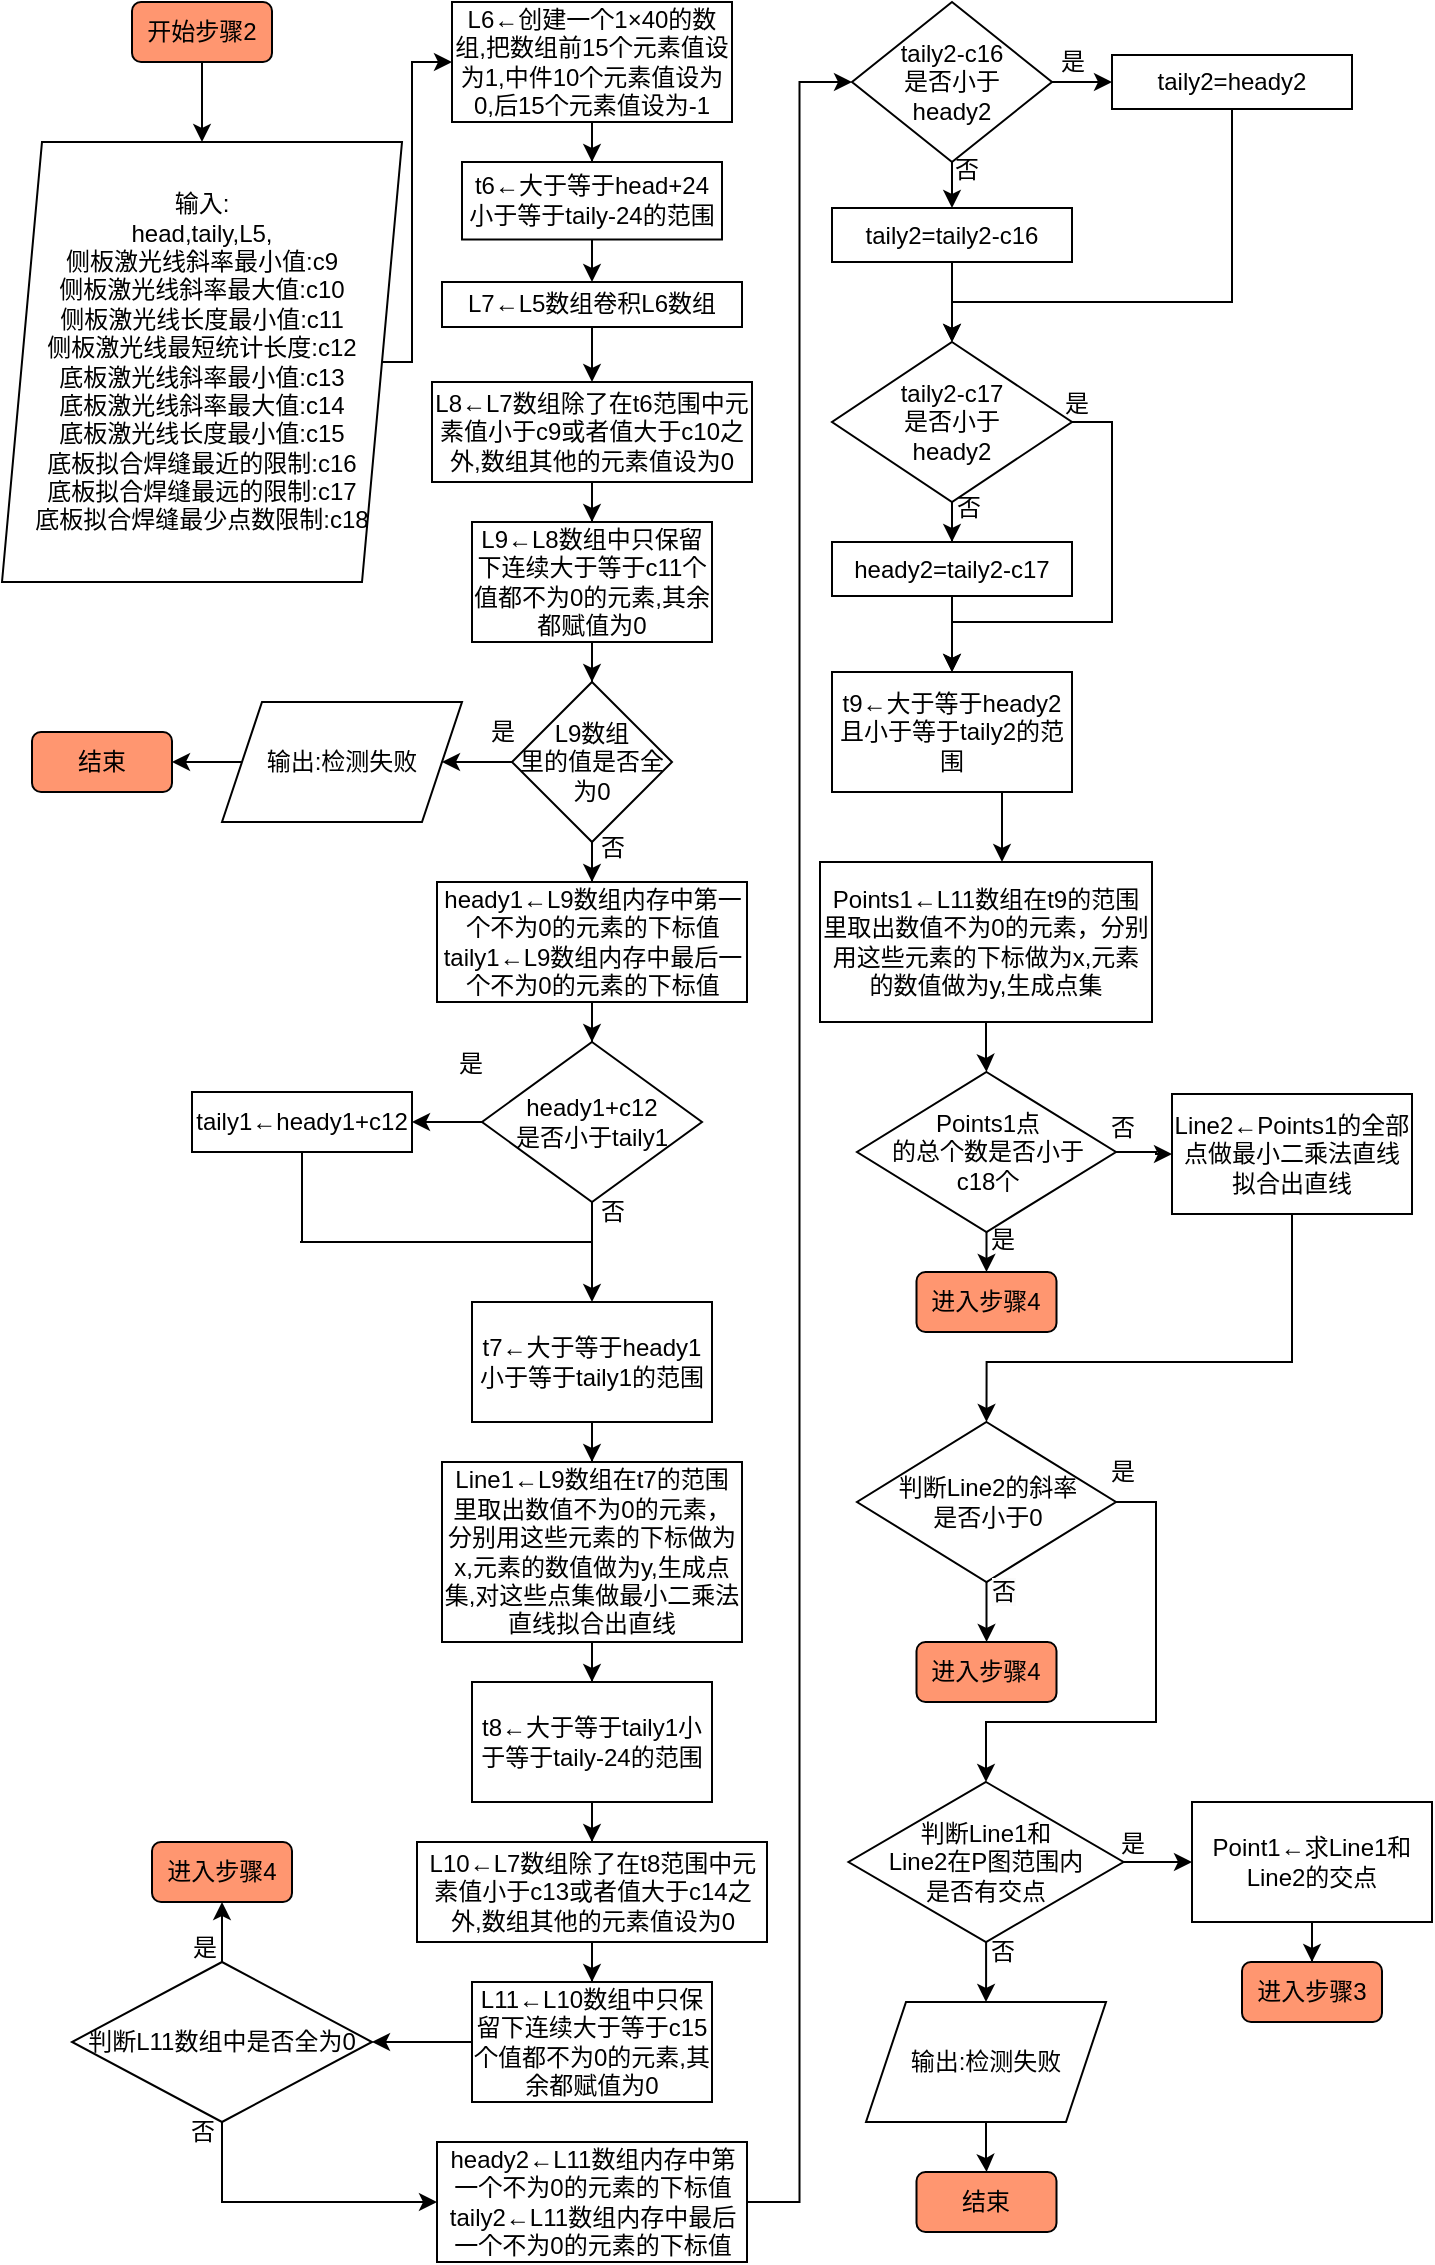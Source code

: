 <mxfile version="20.8.13" type="github">
  <diagram name="第 1 页" id="U26otjXuvCuf7kNrA2Rx">
    <mxGraphModel dx="1750" dy="968" grid="1" gridSize="10" guides="1" tooltips="1" connect="1" arrows="1" fold="1" page="1" pageScale="1" pageWidth="827" pageHeight="1169" math="0" shadow="0">
      <root>
        <mxCell id="0" />
        <mxCell id="1" parent="0" />
        <mxCell id="wsKRZQxbZAGPCEgEDLbG-12" value="" style="edgeStyle=orthogonalEdgeStyle;rounded=0;orthogonalLoop=1;jettySize=auto;html=1;" edge="1" parent="1" source="wsKRZQxbZAGPCEgEDLbG-1" target="wsKRZQxbZAGPCEgEDLbG-3">
          <mxGeometry relative="1" as="geometry" />
        </mxCell>
        <mxCell id="wsKRZQxbZAGPCEgEDLbG-1" value="L6←创建一个1×40的数组,把数组前15个元素值设为1,中件10个元素值设为0,后15个元素值设为-1" style="rounded=0;whiteSpace=wrap;html=1;" vertex="1" parent="1">
          <mxGeometry x="230" y="10" width="140" height="60" as="geometry" />
        </mxCell>
        <mxCell id="wsKRZQxbZAGPCEgEDLbG-50" value="" style="edgeStyle=orthogonalEdgeStyle;rounded=0;orthogonalLoop=1;jettySize=auto;html=1;endArrow=classic;endFill=1;" edge="1" parent="1" source="wsKRZQxbZAGPCEgEDLbG-3" target="wsKRZQxbZAGPCEgEDLbG-42">
          <mxGeometry relative="1" as="geometry" />
        </mxCell>
        <mxCell id="wsKRZQxbZAGPCEgEDLbG-3" value="t6←大于等于head+24小于等于taily-24的范围" style="rounded=0;whiteSpace=wrap;html=1;" vertex="1" parent="1">
          <mxGeometry x="235" y="90" width="130" height="38.75" as="geometry" />
        </mxCell>
        <mxCell id="wsKRZQxbZAGPCEgEDLbG-15" value="" style="edgeStyle=orthogonalEdgeStyle;rounded=0;orthogonalLoop=1;jettySize=auto;html=1;" edge="1" parent="1" source="wsKRZQxbZAGPCEgEDLbG-4" target="wsKRZQxbZAGPCEgEDLbG-14">
          <mxGeometry relative="1" as="geometry" />
        </mxCell>
        <mxCell id="wsKRZQxbZAGPCEgEDLbG-4" value="L8←L7数组除了在t6范围中元素值小于c9或者值大于c10之外,数组其他的元素值设为0" style="rounded=0;whiteSpace=wrap;html=1;" vertex="1" parent="1">
          <mxGeometry x="220" y="200" width="160" height="50" as="geometry" />
        </mxCell>
        <mxCell id="wsKRZQxbZAGPCEgEDLbG-8" value="" style="edgeStyle=orthogonalEdgeStyle;rounded=0;orthogonalLoop=1;jettySize=auto;html=1;" edge="1" parent="1" source="wsKRZQxbZAGPCEgEDLbG-5" target="wsKRZQxbZAGPCEgEDLbG-7">
          <mxGeometry relative="1" as="geometry" />
        </mxCell>
        <mxCell id="wsKRZQxbZAGPCEgEDLbG-5" value="开始步骤2" style="rounded=1;whiteSpace=wrap;html=1;fillColor=#FF9670;" vertex="1" parent="1">
          <mxGeometry x="70" y="10" width="70" height="30" as="geometry" />
        </mxCell>
        <mxCell id="wsKRZQxbZAGPCEgEDLbG-66" style="edgeStyle=orthogonalEdgeStyle;rounded=0;orthogonalLoop=1;jettySize=auto;html=1;entryX=0;entryY=0.5;entryDx=0;entryDy=0;endArrow=classic;endFill=1;" edge="1" parent="1" source="wsKRZQxbZAGPCEgEDLbG-7" target="wsKRZQxbZAGPCEgEDLbG-1">
          <mxGeometry relative="1" as="geometry">
            <Array as="points">
              <mxPoint x="210" y="190" />
              <mxPoint x="210" y="40" />
            </Array>
          </mxGeometry>
        </mxCell>
        <mxCell id="wsKRZQxbZAGPCEgEDLbG-7" value="输入:&lt;br&gt;head,taily,L5,&lt;br&gt;侧板激光线斜率最小值:c9&lt;br style=&quot;border-color: var(--border-color);&quot;&gt;侧板激光线斜率最大值:c10&lt;br&gt;侧板激光线长度最小值:c11&lt;br&gt;侧板激光线最短统计长度:c12&lt;br&gt;底板激光线斜率最小值:c13&lt;br&gt;底板激光线斜率最大值:c14&lt;br&gt;底板激光线长度最小值:c15&lt;br&gt;底板拟合焊缝最近的限制:c16&lt;br&gt;底板拟合焊缝最远的限制:c17&lt;br&gt;底板拟合焊缝最少点数限制:c18" style="shape=parallelogram;perimeter=parallelogramPerimeter;whiteSpace=wrap;html=1;fixedSize=1;" vertex="1" parent="1">
          <mxGeometry x="5" y="80" width="200" height="220" as="geometry" />
        </mxCell>
        <mxCell id="wsKRZQxbZAGPCEgEDLbG-17" value="" style="edgeStyle=orthogonalEdgeStyle;rounded=0;orthogonalLoop=1;jettySize=auto;html=1;" edge="1" parent="1" source="wsKRZQxbZAGPCEgEDLbG-14" target="wsKRZQxbZAGPCEgEDLbG-16">
          <mxGeometry relative="1" as="geometry" />
        </mxCell>
        <mxCell id="wsKRZQxbZAGPCEgEDLbG-14" value="L9←L8数组中只保留下连续大于等于c11个值都不为0的元素,其余都赋值为0" style="rounded=0;whiteSpace=wrap;html=1;" vertex="1" parent="1">
          <mxGeometry x="240" y="270" width="120" height="60" as="geometry" />
        </mxCell>
        <mxCell id="wsKRZQxbZAGPCEgEDLbG-19" value="" style="edgeStyle=orthogonalEdgeStyle;rounded=0;orthogonalLoop=1;jettySize=auto;html=1;" edge="1" parent="1" source="wsKRZQxbZAGPCEgEDLbG-16" target="wsKRZQxbZAGPCEgEDLbG-18">
          <mxGeometry relative="1" as="geometry" />
        </mxCell>
        <mxCell id="wsKRZQxbZAGPCEgEDLbG-27" value="" style="edgeStyle=orthogonalEdgeStyle;rounded=0;orthogonalLoop=1;jettySize=auto;html=1;" edge="1" parent="1" source="wsKRZQxbZAGPCEgEDLbG-16" target="wsKRZQxbZAGPCEgEDLbG-26">
          <mxGeometry relative="1" as="geometry" />
        </mxCell>
        <mxCell id="wsKRZQxbZAGPCEgEDLbG-16" value="L9数组&lt;br&gt;里的值是否全为0" style="rhombus;whiteSpace=wrap;html=1;" vertex="1" parent="1">
          <mxGeometry x="260" y="350" width="80" height="80" as="geometry" />
        </mxCell>
        <mxCell id="wsKRZQxbZAGPCEgEDLbG-22" value="" style="edgeStyle=orthogonalEdgeStyle;rounded=0;orthogonalLoop=1;jettySize=auto;html=1;" edge="1" parent="1" source="wsKRZQxbZAGPCEgEDLbG-18" target="wsKRZQxbZAGPCEgEDLbG-21">
          <mxGeometry relative="1" as="geometry" />
        </mxCell>
        <mxCell id="wsKRZQxbZAGPCEgEDLbG-18" value="输出:检测失败" style="shape=parallelogram;perimeter=parallelogramPerimeter;whiteSpace=wrap;html=1;fixedSize=1;" vertex="1" parent="1">
          <mxGeometry x="115" y="360" width="120" height="60" as="geometry" />
        </mxCell>
        <mxCell id="wsKRZQxbZAGPCEgEDLbG-20" value="是" style="text;html=1;align=center;verticalAlign=middle;resizable=0;points=[];autosize=1;strokeColor=none;fillColor=none;" vertex="1" parent="1">
          <mxGeometry x="235" y="360" width="40" height="30" as="geometry" />
        </mxCell>
        <mxCell id="wsKRZQxbZAGPCEgEDLbG-21" value="结束" style="rounded=1;whiteSpace=wrap;html=1;fillColor=#FF9670;" vertex="1" parent="1">
          <mxGeometry x="20" y="375" width="70" height="30" as="geometry" />
        </mxCell>
        <mxCell id="wsKRZQxbZAGPCEgEDLbG-25" value="否" style="text;html=1;align=center;verticalAlign=middle;resizable=0;points=[];autosize=1;strokeColor=none;fillColor=none;" vertex="1" parent="1">
          <mxGeometry x="290" y="418" width="40" height="30" as="geometry" />
        </mxCell>
        <mxCell id="wsKRZQxbZAGPCEgEDLbG-29" value="" style="edgeStyle=orthogonalEdgeStyle;rounded=0;orthogonalLoop=1;jettySize=auto;html=1;" edge="1" parent="1" source="wsKRZQxbZAGPCEgEDLbG-26" target="wsKRZQxbZAGPCEgEDLbG-28">
          <mxGeometry relative="1" as="geometry" />
        </mxCell>
        <mxCell id="wsKRZQxbZAGPCEgEDLbG-26" value="heady1←L9数组内存中第一个不为0的元素的下标值&lt;br&gt;taily1←L9数组内存中最后一个不为0的元素的下标值" style="rounded=0;whiteSpace=wrap;html=1;" vertex="1" parent="1">
          <mxGeometry x="222.5" y="450" width="155" height="60" as="geometry" />
        </mxCell>
        <mxCell id="wsKRZQxbZAGPCEgEDLbG-31" value="" style="edgeStyle=orthogonalEdgeStyle;rounded=0;orthogonalLoop=1;jettySize=auto;html=1;" edge="1" parent="1" source="wsKRZQxbZAGPCEgEDLbG-28" target="wsKRZQxbZAGPCEgEDLbG-30">
          <mxGeometry relative="1" as="geometry" />
        </mxCell>
        <mxCell id="wsKRZQxbZAGPCEgEDLbG-47" value="" style="edgeStyle=orthogonalEdgeStyle;rounded=0;orthogonalLoop=1;jettySize=auto;html=1;endArrow=classic;endFill=1;" edge="1" parent="1" source="wsKRZQxbZAGPCEgEDLbG-28" target="wsKRZQxbZAGPCEgEDLbG-33">
          <mxGeometry relative="1" as="geometry" />
        </mxCell>
        <mxCell id="wsKRZQxbZAGPCEgEDLbG-28" value="heady1+c12&lt;br&gt;是否小于taily1" style="rhombus;whiteSpace=wrap;html=1;" vertex="1" parent="1">
          <mxGeometry x="245" y="530" width="110" height="80" as="geometry" />
        </mxCell>
        <mxCell id="wsKRZQxbZAGPCEgEDLbG-37" style="edgeStyle=orthogonalEdgeStyle;rounded=0;orthogonalLoop=1;jettySize=auto;html=1;exitX=0.5;exitY=1;exitDx=0;exitDy=0;endArrow=none;endFill=0;startArrow=none;" edge="1" parent="1" source="wsKRZQxbZAGPCEgEDLbG-30">
          <mxGeometry relative="1" as="geometry">
            <mxPoint x="154" y="575" as="sourcePoint" />
            <mxPoint x="300" y="630" as="targetPoint" />
            <Array as="points">
              <mxPoint x="154" y="630" />
              <mxPoint x="300" y="630" />
            </Array>
          </mxGeometry>
        </mxCell>
        <mxCell id="wsKRZQxbZAGPCEgEDLbG-32" value="是" style="text;html=1;align=center;verticalAlign=middle;resizable=0;points=[];autosize=1;strokeColor=none;fillColor=none;" vertex="1" parent="1">
          <mxGeometry x="219" y="526" width="40" height="30" as="geometry" />
        </mxCell>
        <mxCell id="wsKRZQxbZAGPCEgEDLbG-39" value="" style="edgeStyle=orthogonalEdgeStyle;rounded=0;orthogonalLoop=1;jettySize=auto;html=1;endArrow=classic;endFill=1;" edge="1" parent="1" source="wsKRZQxbZAGPCEgEDLbG-33" target="wsKRZQxbZAGPCEgEDLbG-38">
          <mxGeometry relative="1" as="geometry" />
        </mxCell>
        <mxCell id="wsKRZQxbZAGPCEgEDLbG-33" value="t7←大于等于heady1小于等于taily1的范围" style="rounded=0;whiteSpace=wrap;html=1;" vertex="1" parent="1">
          <mxGeometry x="240" y="660" width="120" height="60" as="geometry" />
        </mxCell>
        <mxCell id="wsKRZQxbZAGPCEgEDLbG-36" value="否" style="text;html=1;align=center;verticalAlign=middle;resizable=0;points=[];autosize=1;strokeColor=none;fillColor=none;" vertex="1" parent="1">
          <mxGeometry x="290" y="600" width="40" height="30" as="geometry" />
        </mxCell>
        <mxCell id="wsKRZQxbZAGPCEgEDLbG-61" value="" style="edgeStyle=orthogonalEdgeStyle;rounded=0;orthogonalLoop=1;jettySize=auto;html=1;endArrow=classic;endFill=1;" edge="1" parent="1" source="wsKRZQxbZAGPCEgEDLbG-38" target="wsKRZQxbZAGPCEgEDLbG-41">
          <mxGeometry relative="1" as="geometry" />
        </mxCell>
        <mxCell id="wsKRZQxbZAGPCEgEDLbG-38" value="Line1←L9数组在t7的范围里取出数值不为0的元素，分别用这些元素的下标做为x,元素的数值做为y,生成点集,对这些点集做最小二乘法直线拟合出直线" style="rounded=0;whiteSpace=wrap;html=1;" vertex="1" parent="1">
          <mxGeometry x="225" y="740" width="150" height="90" as="geometry" />
        </mxCell>
        <mxCell id="wsKRZQxbZAGPCEgEDLbG-65" value="" style="edgeStyle=orthogonalEdgeStyle;rounded=0;orthogonalLoop=1;jettySize=auto;html=1;endArrow=classic;endFill=1;" edge="1" parent="1" source="wsKRZQxbZAGPCEgEDLbG-41" target="wsKRZQxbZAGPCEgEDLbG-64">
          <mxGeometry relative="1" as="geometry" />
        </mxCell>
        <mxCell id="wsKRZQxbZAGPCEgEDLbG-41" value="t8←大于等于taily1小于等于taily-24的范围" style="rounded=0;whiteSpace=wrap;html=1;" vertex="1" parent="1">
          <mxGeometry x="240" y="850" width="120" height="60" as="geometry" />
        </mxCell>
        <mxCell id="wsKRZQxbZAGPCEgEDLbG-59" value="" style="edgeStyle=orthogonalEdgeStyle;rounded=0;orthogonalLoop=1;jettySize=auto;html=1;endArrow=classic;endFill=1;" edge="1" parent="1" source="wsKRZQxbZAGPCEgEDLbG-42" target="wsKRZQxbZAGPCEgEDLbG-4">
          <mxGeometry relative="1" as="geometry" />
        </mxCell>
        <mxCell id="wsKRZQxbZAGPCEgEDLbG-42" value="L7←L5数组卷积L6数组" style="rounded=0;whiteSpace=wrap;html=1;" vertex="1" parent="1">
          <mxGeometry x="225" y="150" width="150" height="22.5" as="geometry" />
        </mxCell>
        <mxCell id="wsKRZQxbZAGPCEgEDLbG-48" value="" style="edgeStyle=orthogonalEdgeStyle;rounded=0;orthogonalLoop=1;jettySize=auto;html=1;exitX=0.5;exitY=1;exitDx=0;exitDy=0;endArrow=none;endFill=0;" edge="1" parent="1" target="wsKRZQxbZAGPCEgEDLbG-30">
          <mxGeometry relative="1" as="geometry">
            <mxPoint x="154" y="575" as="sourcePoint" />
            <mxPoint x="300" y="630" as="targetPoint" />
            <Array as="points" />
          </mxGeometry>
        </mxCell>
        <mxCell id="wsKRZQxbZAGPCEgEDLbG-30" value="taily1←heady1+c12" style="rounded=0;whiteSpace=wrap;html=1;" vertex="1" parent="1">
          <mxGeometry x="100" y="555" width="110" height="30" as="geometry" />
        </mxCell>
        <mxCell id="wsKRZQxbZAGPCEgEDLbG-68" value="" style="edgeStyle=orthogonalEdgeStyle;rounded=0;orthogonalLoop=1;jettySize=auto;html=1;endArrow=classic;endFill=1;" edge="1" parent="1" source="wsKRZQxbZAGPCEgEDLbG-64" target="wsKRZQxbZAGPCEgEDLbG-67">
          <mxGeometry relative="1" as="geometry" />
        </mxCell>
        <mxCell id="wsKRZQxbZAGPCEgEDLbG-64" value="L10←L7数组除了在t8范围中元素值小于c13或者值大于c14之外,数组其他的元素值设为0" style="rounded=0;whiteSpace=wrap;html=1;" vertex="1" parent="1">
          <mxGeometry x="212.5" y="930" width="175" height="50" as="geometry" />
        </mxCell>
        <mxCell id="wsKRZQxbZAGPCEgEDLbG-116" value="" style="edgeStyle=orthogonalEdgeStyle;rounded=0;orthogonalLoop=1;jettySize=auto;html=1;endArrow=classic;endFill=1;" edge="1" parent="1" source="wsKRZQxbZAGPCEgEDLbG-67" target="wsKRZQxbZAGPCEgEDLbG-115">
          <mxGeometry relative="1" as="geometry" />
        </mxCell>
        <mxCell id="wsKRZQxbZAGPCEgEDLbG-67" value="L11←L10数组中只保留下连续大于等于c15个值都不为0的元素,其余都赋值为0" style="rounded=0;whiteSpace=wrap;html=1;" vertex="1" parent="1">
          <mxGeometry x="240" y="1000" width="120" height="60" as="geometry" />
        </mxCell>
        <mxCell id="wsKRZQxbZAGPCEgEDLbG-72" style="edgeStyle=orthogonalEdgeStyle;rounded=0;orthogonalLoop=1;jettySize=auto;html=1;exitX=1;exitY=0.5;exitDx=0;exitDy=0;entryX=0;entryY=0.5;entryDx=0;entryDy=0;endArrow=classic;endFill=1;" edge="1" parent="1" source="wsKRZQxbZAGPCEgEDLbG-69" target="wsKRZQxbZAGPCEgEDLbG-73">
          <mxGeometry relative="1" as="geometry">
            <mxPoint x="430" y="40" as="targetPoint" />
          </mxGeometry>
        </mxCell>
        <mxCell id="wsKRZQxbZAGPCEgEDLbG-69" value="heady2←L11数组内存中第一个不为0的元素的下标值&lt;br&gt;taily2←L11数组内存中最后一个不为0的元素的下标值" style="rounded=0;whiteSpace=wrap;html=1;" vertex="1" parent="1">
          <mxGeometry x="222.5" y="1080" width="155" height="60" as="geometry" />
        </mxCell>
        <mxCell id="wsKRZQxbZAGPCEgEDLbG-75" value="" style="edgeStyle=orthogonalEdgeStyle;rounded=0;orthogonalLoop=1;jettySize=auto;html=1;endArrow=classic;endFill=1;" edge="1" parent="1" source="wsKRZQxbZAGPCEgEDLbG-73" target="wsKRZQxbZAGPCEgEDLbG-74">
          <mxGeometry relative="1" as="geometry" />
        </mxCell>
        <mxCell id="wsKRZQxbZAGPCEgEDLbG-78" value="" style="edgeStyle=orthogonalEdgeStyle;rounded=0;orthogonalLoop=1;jettySize=auto;html=1;endArrow=classic;endFill=1;" edge="1" parent="1" source="wsKRZQxbZAGPCEgEDLbG-73" target="wsKRZQxbZAGPCEgEDLbG-77">
          <mxGeometry relative="1" as="geometry" />
        </mxCell>
        <mxCell id="wsKRZQxbZAGPCEgEDLbG-73" value="taily2-c16&lt;br&gt;是否小于&lt;br&gt;heady2" style="rhombus;whiteSpace=wrap;html=1;" vertex="1" parent="1">
          <mxGeometry x="430" y="10" width="100" height="80" as="geometry" />
        </mxCell>
        <mxCell id="wsKRZQxbZAGPCEgEDLbG-84" value="" style="edgeStyle=orthogonalEdgeStyle;rounded=0;orthogonalLoop=1;jettySize=auto;html=1;endArrow=classic;endFill=1;" edge="1" parent="1" source="wsKRZQxbZAGPCEgEDLbG-74">
          <mxGeometry relative="1" as="geometry">
            <mxPoint x="480" y="180" as="targetPoint" />
          </mxGeometry>
        </mxCell>
        <mxCell id="wsKRZQxbZAGPCEgEDLbG-74" value="taily2=taily2-c16" style="rounded=0;whiteSpace=wrap;html=1;" vertex="1" parent="1">
          <mxGeometry x="420" y="113" width="120" height="27" as="geometry" />
        </mxCell>
        <mxCell id="wsKRZQxbZAGPCEgEDLbG-76" value="否" style="text;html=1;align=center;verticalAlign=middle;resizable=0;points=[];autosize=1;strokeColor=none;fillColor=none;" vertex="1" parent="1">
          <mxGeometry x="467" y="79" width="40" height="30" as="geometry" />
        </mxCell>
        <mxCell id="wsKRZQxbZAGPCEgEDLbG-82" style="edgeStyle=orthogonalEdgeStyle;rounded=0;orthogonalLoop=1;jettySize=auto;html=1;entryX=0.5;entryY=0;entryDx=0;entryDy=0;endArrow=classic;endFill=1;" edge="1" parent="1" source="wsKRZQxbZAGPCEgEDLbG-77">
          <mxGeometry relative="1" as="geometry">
            <mxPoint x="480" y="180" as="targetPoint" />
            <Array as="points">
              <mxPoint x="620" y="160" />
              <mxPoint x="480" y="160" />
            </Array>
          </mxGeometry>
        </mxCell>
        <mxCell id="wsKRZQxbZAGPCEgEDLbG-77" value="taily2=heady2" style="rounded=0;whiteSpace=wrap;html=1;" vertex="1" parent="1">
          <mxGeometry x="560" y="36.5" width="120" height="27" as="geometry" />
        </mxCell>
        <mxCell id="wsKRZQxbZAGPCEgEDLbG-79" value="是" style="text;html=1;align=center;verticalAlign=middle;resizable=0;points=[];autosize=1;strokeColor=none;fillColor=none;" vertex="1" parent="1">
          <mxGeometry x="520" y="25" width="40" height="30" as="geometry" />
        </mxCell>
        <mxCell id="wsKRZQxbZAGPCEgEDLbG-89" value="" style="edgeStyle=orthogonalEdgeStyle;rounded=0;orthogonalLoop=1;jettySize=auto;html=1;endArrow=classic;endFill=1;" edge="1" parent="1" source="wsKRZQxbZAGPCEgEDLbG-85" target="wsKRZQxbZAGPCEgEDLbG-88">
          <mxGeometry relative="1" as="geometry" />
        </mxCell>
        <mxCell id="wsKRZQxbZAGPCEgEDLbG-97" style="edgeStyle=orthogonalEdgeStyle;rounded=0;orthogonalLoop=1;jettySize=auto;html=1;exitX=1;exitY=0.5;exitDx=0;exitDy=0;entryX=0.5;entryY=0;entryDx=0;entryDy=0;endArrow=classic;endFill=1;" edge="1" parent="1" source="wsKRZQxbZAGPCEgEDLbG-85" target="wsKRZQxbZAGPCEgEDLbG-96">
          <mxGeometry relative="1" as="geometry">
            <Array as="points">
              <mxPoint x="560" y="220" />
              <mxPoint x="560" y="320" />
              <mxPoint x="480" y="320" />
            </Array>
          </mxGeometry>
        </mxCell>
        <mxCell id="wsKRZQxbZAGPCEgEDLbG-85" value="taily2-c17&lt;br style=&quot;border-color: var(--border-color);&quot;&gt;是否小于&lt;br style=&quot;border-color: var(--border-color);&quot;&gt;heady2" style="rhombus;whiteSpace=wrap;html=1;" vertex="1" parent="1">
          <mxGeometry x="420" y="180" width="120" height="80" as="geometry" />
        </mxCell>
        <mxCell id="wsKRZQxbZAGPCEgEDLbG-98" value="" style="edgeStyle=orthogonalEdgeStyle;rounded=0;orthogonalLoop=1;jettySize=auto;html=1;endArrow=classic;endFill=1;" edge="1" parent="1" source="wsKRZQxbZAGPCEgEDLbG-88" target="wsKRZQxbZAGPCEgEDLbG-96">
          <mxGeometry relative="1" as="geometry" />
        </mxCell>
        <mxCell id="wsKRZQxbZAGPCEgEDLbG-88" value="heady2=taily2-c17" style="rounded=0;whiteSpace=wrap;html=1;" vertex="1" parent="1">
          <mxGeometry x="420" y="280" width="120" height="27" as="geometry" />
        </mxCell>
        <mxCell id="wsKRZQxbZAGPCEgEDLbG-90" value="否" style="text;html=1;align=center;verticalAlign=middle;resizable=0;points=[];autosize=1;strokeColor=none;fillColor=none;" vertex="1" parent="1">
          <mxGeometry x="468" y="248" width="40" height="30" as="geometry" />
        </mxCell>
        <mxCell id="wsKRZQxbZAGPCEgEDLbG-95" value="是" style="text;html=1;align=center;verticalAlign=middle;resizable=0;points=[];autosize=1;strokeColor=none;fillColor=none;" vertex="1" parent="1">
          <mxGeometry x="522" y="196" width="40" height="30" as="geometry" />
        </mxCell>
        <mxCell id="wsKRZQxbZAGPCEgEDLbG-100" value="" style="edgeStyle=orthogonalEdgeStyle;rounded=0;orthogonalLoop=1;jettySize=auto;html=1;endArrow=classic;endFill=1;" edge="1" parent="1" source="wsKRZQxbZAGPCEgEDLbG-96" target="wsKRZQxbZAGPCEgEDLbG-99">
          <mxGeometry relative="1" as="geometry">
            <Array as="points">
              <mxPoint x="505" y="420" />
              <mxPoint x="505" y="420" />
            </Array>
          </mxGeometry>
        </mxCell>
        <mxCell id="wsKRZQxbZAGPCEgEDLbG-96" value="t9←大于等于heady2且小于等于taily2的范围" style="rounded=0;whiteSpace=wrap;html=1;" vertex="1" parent="1">
          <mxGeometry x="420" y="345" width="120" height="60" as="geometry" />
        </mxCell>
        <mxCell id="wsKRZQxbZAGPCEgEDLbG-102" value="" style="edgeStyle=orthogonalEdgeStyle;rounded=0;orthogonalLoop=1;jettySize=auto;html=1;endArrow=classic;endFill=1;" edge="1" parent="1" source="wsKRZQxbZAGPCEgEDLbG-99" target="wsKRZQxbZAGPCEgEDLbG-101">
          <mxGeometry relative="1" as="geometry" />
        </mxCell>
        <mxCell id="wsKRZQxbZAGPCEgEDLbG-99" value="Points1←L11数组在t9的范围里取出数值不为0的元素，分别用这些元素的下标做为x,元素的数值做为y,生成点集" style="rounded=0;whiteSpace=wrap;html=1;" vertex="1" parent="1">
          <mxGeometry x="414" y="440" width="166" height="80" as="geometry" />
        </mxCell>
        <mxCell id="wsKRZQxbZAGPCEgEDLbG-107" value="" style="edgeStyle=orthogonalEdgeStyle;rounded=0;orthogonalLoop=1;jettySize=auto;html=1;endArrow=classic;endFill=1;" edge="1" parent="1" source="wsKRZQxbZAGPCEgEDLbG-101" target="wsKRZQxbZAGPCEgEDLbG-106">
          <mxGeometry relative="1" as="geometry" />
        </mxCell>
        <mxCell id="wsKRZQxbZAGPCEgEDLbG-128" value="" style="edgeStyle=orthogonalEdgeStyle;rounded=0;orthogonalLoop=1;jettySize=auto;html=1;endArrow=classic;endFill=1;" edge="1" parent="1" source="wsKRZQxbZAGPCEgEDLbG-101" target="wsKRZQxbZAGPCEgEDLbG-110">
          <mxGeometry relative="1" as="geometry" />
        </mxCell>
        <mxCell id="wsKRZQxbZAGPCEgEDLbG-101" value="Points1点&lt;br&gt;的总个数是否小于&lt;br&gt;c18个" style="rhombus;whiteSpace=wrap;html=1;" vertex="1" parent="1">
          <mxGeometry x="432.5" y="545" width="129.5" height="80" as="geometry" />
        </mxCell>
        <mxCell id="wsKRZQxbZAGPCEgEDLbG-105" value="是" style="text;html=1;align=center;verticalAlign=middle;resizable=0;points=[];autosize=1;strokeColor=none;fillColor=none;" vertex="1" parent="1">
          <mxGeometry x="485" y="614" width="40" height="30" as="geometry" />
        </mxCell>
        <mxCell id="wsKRZQxbZAGPCEgEDLbG-126" style="edgeStyle=orthogonalEdgeStyle;rounded=0;orthogonalLoop=1;jettySize=auto;html=1;exitX=0.5;exitY=1;exitDx=0;exitDy=0;entryX=0.5;entryY=0;entryDx=0;entryDy=0;endArrow=classic;endFill=1;" edge="1" parent="1" source="wsKRZQxbZAGPCEgEDLbG-106" target="wsKRZQxbZAGPCEgEDLbG-114">
          <mxGeometry relative="1" as="geometry">
            <Array as="points">
              <mxPoint x="650" y="690" />
              <mxPoint x="497" y="690" />
            </Array>
          </mxGeometry>
        </mxCell>
        <mxCell id="wsKRZQxbZAGPCEgEDLbG-106" value="Line2←Points1的全部点做最小二乘法直线拟合出直线" style="rounded=0;whiteSpace=wrap;html=1;" vertex="1" parent="1">
          <mxGeometry x="590" y="556" width="120" height="60" as="geometry" />
        </mxCell>
        <mxCell id="wsKRZQxbZAGPCEgEDLbG-108" value="否" style="text;html=1;align=center;verticalAlign=middle;resizable=0;points=[];autosize=1;strokeColor=none;fillColor=none;" vertex="1" parent="1">
          <mxGeometry x="545" y="558" width="40" height="30" as="geometry" />
        </mxCell>
        <mxCell id="wsKRZQxbZAGPCEgEDLbG-110" value="进入步骤4" style="rounded=1;whiteSpace=wrap;html=1;fillColor=#FF9670;" vertex="1" parent="1">
          <mxGeometry x="462.25" y="645" width="70" height="30" as="geometry" />
        </mxCell>
        <mxCell id="wsKRZQxbZAGPCEgEDLbG-130" value="" style="edgeStyle=orthogonalEdgeStyle;rounded=0;orthogonalLoop=1;jettySize=auto;html=1;endArrow=classic;endFill=1;" edge="1" parent="1" source="wsKRZQxbZAGPCEgEDLbG-114" target="wsKRZQxbZAGPCEgEDLbG-129">
          <mxGeometry relative="1" as="geometry" />
        </mxCell>
        <mxCell id="wsKRZQxbZAGPCEgEDLbG-137" style="edgeStyle=orthogonalEdgeStyle;rounded=0;orthogonalLoop=1;jettySize=auto;html=1;exitX=1;exitY=0.5;exitDx=0;exitDy=0;entryX=0.5;entryY=0;entryDx=0;entryDy=0;endArrow=classic;endFill=1;" edge="1" parent="1" source="wsKRZQxbZAGPCEgEDLbG-114" target="wsKRZQxbZAGPCEgEDLbG-135">
          <mxGeometry relative="1" as="geometry">
            <Array as="points">
              <mxPoint x="582" y="760" />
              <mxPoint x="582" y="870" />
              <mxPoint x="497" y="870" />
              <mxPoint x="497" y="900" />
            </Array>
          </mxGeometry>
        </mxCell>
        <mxCell id="wsKRZQxbZAGPCEgEDLbG-114" value="判断Line2的斜率&lt;br&gt;是否小于0" style="rhombus;whiteSpace=wrap;html=1;" vertex="1" parent="1">
          <mxGeometry x="432.5" y="720" width="129.5" height="80" as="geometry" />
        </mxCell>
        <mxCell id="wsKRZQxbZAGPCEgEDLbG-117" style="edgeStyle=orthogonalEdgeStyle;rounded=0;orthogonalLoop=1;jettySize=auto;html=1;exitX=0.5;exitY=1;exitDx=0;exitDy=0;entryX=0;entryY=0.5;entryDx=0;entryDy=0;endArrow=classic;endFill=1;" edge="1" parent="1" source="wsKRZQxbZAGPCEgEDLbG-115" target="wsKRZQxbZAGPCEgEDLbG-69">
          <mxGeometry relative="1" as="geometry" />
        </mxCell>
        <mxCell id="wsKRZQxbZAGPCEgEDLbG-124" value="" style="edgeStyle=orthogonalEdgeStyle;rounded=0;orthogonalLoop=1;jettySize=auto;html=1;endArrow=classic;endFill=1;" edge="1" parent="1" source="wsKRZQxbZAGPCEgEDLbG-115" target="wsKRZQxbZAGPCEgEDLbG-123">
          <mxGeometry relative="1" as="geometry" />
        </mxCell>
        <mxCell id="wsKRZQxbZAGPCEgEDLbG-115" value="判断L11数组中是否全为0" style="rhombus;whiteSpace=wrap;html=1;" vertex="1" parent="1">
          <mxGeometry x="40" y="990" width="150" height="80" as="geometry" />
        </mxCell>
        <mxCell id="wsKRZQxbZAGPCEgEDLbG-118" value="否" style="text;html=1;align=center;verticalAlign=middle;resizable=0;points=[];autosize=1;strokeColor=none;fillColor=none;" vertex="1" parent="1">
          <mxGeometry x="85" y="1060" width="40" height="30" as="geometry" />
        </mxCell>
        <mxCell id="wsKRZQxbZAGPCEgEDLbG-123" value="进入步骤4" style="rounded=1;whiteSpace=wrap;html=1;fillColor=#FF9670;" vertex="1" parent="1">
          <mxGeometry x="80" y="930" width="70" height="30" as="geometry" />
        </mxCell>
        <mxCell id="wsKRZQxbZAGPCEgEDLbG-125" value="是" style="text;html=1;align=center;verticalAlign=middle;resizable=0;points=[];autosize=1;strokeColor=none;fillColor=none;" vertex="1" parent="1">
          <mxGeometry x="86" y="968" width="40" height="30" as="geometry" />
        </mxCell>
        <mxCell id="wsKRZQxbZAGPCEgEDLbG-129" value="进入步骤4" style="rounded=1;whiteSpace=wrap;html=1;fillColor=#FF9670;" vertex="1" parent="1">
          <mxGeometry x="462.25" y="830" width="70" height="30" as="geometry" />
        </mxCell>
        <mxCell id="wsKRZQxbZAGPCEgEDLbG-131" value="&lt;span style=&quot;color: rgb(0, 0, 0); font-family: Helvetica; font-size: 12px; font-style: normal; font-variant-ligatures: normal; font-variant-caps: normal; font-weight: 400; letter-spacing: normal; orphans: 2; text-align: center; text-indent: 0px; text-transform: none; widows: 2; word-spacing: 0px; -webkit-text-stroke-width: 0px; background-color: rgb(251, 251, 251); text-decoration-thickness: initial; text-decoration-style: initial; text-decoration-color: initial; float: none; display: inline !important;&quot;&gt;否&lt;/span&gt;" style="text;whiteSpace=wrap;html=1;" vertex="1" parent="1">
          <mxGeometry x="498" y="791" width="50" height="40" as="geometry" />
        </mxCell>
        <mxCell id="wsKRZQxbZAGPCEgEDLbG-134" value="是" style="text;html=1;align=center;verticalAlign=middle;resizable=0;points=[];autosize=1;strokeColor=none;fillColor=none;" vertex="1" parent="1">
          <mxGeometry x="545" y="730" width="40" height="30" as="geometry" />
        </mxCell>
        <mxCell id="wsKRZQxbZAGPCEgEDLbG-139" value="" style="edgeStyle=orthogonalEdgeStyle;rounded=0;orthogonalLoop=1;jettySize=auto;html=1;endArrow=classic;endFill=1;" edge="1" parent="1" source="wsKRZQxbZAGPCEgEDLbG-135" target="wsKRZQxbZAGPCEgEDLbG-138">
          <mxGeometry relative="1" as="geometry" />
        </mxCell>
        <mxCell id="wsKRZQxbZAGPCEgEDLbG-144" value="" style="edgeStyle=orthogonalEdgeStyle;rounded=0;orthogonalLoop=1;jettySize=auto;html=1;endArrow=classic;endFill=1;" edge="1" parent="1" source="wsKRZQxbZAGPCEgEDLbG-135" target="wsKRZQxbZAGPCEgEDLbG-143">
          <mxGeometry relative="1" as="geometry" />
        </mxCell>
        <mxCell id="wsKRZQxbZAGPCEgEDLbG-135" value="判断Line1和&lt;br&gt;Line2在P图范围内&lt;br&gt;是否有交点" style="rhombus;whiteSpace=wrap;html=1;" vertex="1" parent="1">
          <mxGeometry x="428.25" y="900" width="137.5" height="80" as="geometry" />
        </mxCell>
        <mxCell id="wsKRZQxbZAGPCEgEDLbG-142" value="" style="edgeStyle=orthogonalEdgeStyle;rounded=0;orthogonalLoop=1;jettySize=auto;html=1;endArrow=classic;endFill=1;" edge="1" parent="1" source="wsKRZQxbZAGPCEgEDLbG-138" target="wsKRZQxbZAGPCEgEDLbG-141">
          <mxGeometry relative="1" as="geometry" />
        </mxCell>
        <mxCell id="wsKRZQxbZAGPCEgEDLbG-138" value="输出:检测失败" style="shape=parallelogram;perimeter=parallelogramPerimeter;whiteSpace=wrap;html=1;fixedSize=1;" vertex="1" parent="1">
          <mxGeometry x="437" y="1010" width="120" height="60" as="geometry" />
        </mxCell>
        <mxCell id="wsKRZQxbZAGPCEgEDLbG-140" value="否" style="text;html=1;align=center;verticalAlign=middle;resizable=0;points=[];autosize=1;strokeColor=none;fillColor=none;" vertex="1" parent="1">
          <mxGeometry x="485" y="970" width="40" height="30" as="geometry" />
        </mxCell>
        <mxCell id="wsKRZQxbZAGPCEgEDLbG-141" value="结束" style="rounded=1;whiteSpace=wrap;html=1;fillColor=#FF9670;" vertex="1" parent="1">
          <mxGeometry x="462.25" y="1095" width="70" height="30" as="geometry" />
        </mxCell>
        <mxCell id="wsKRZQxbZAGPCEgEDLbG-147" value="" style="edgeStyle=orthogonalEdgeStyle;rounded=0;orthogonalLoop=1;jettySize=auto;html=1;endArrow=classic;endFill=1;" edge="1" parent="1" source="wsKRZQxbZAGPCEgEDLbG-143" target="wsKRZQxbZAGPCEgEDLbG-146">
          <mxGeometry relative="1" as="geometry" />
        </mxCell>
        <mxCell id="wsKRZQxbZAGPCEgEDLbG-143" value="Point1←求Line1和Line2的交点" style="rounded=0;whiteSpace=wrap;html=1;" vertex="1" parent="1">
          <mxGeometry x="600" y="910" width="120" height="60" as="geometry" />
        </mxCell>
        <mxCell id="wsKRZQxbZAGPCEgEDLbG-145" value="是" style="text;html=1;align=center;verticalAlign=middle;resizable=0;points=[];autosize=1;strokeColor=none;fillColor=none;" vertex="1" parent="1">
          <mxGeometry x="550" y="916" width="40" height="30" as="geometry" />
        </mxCell>
        <mxCell id="wsKRZQxbZAGPCEgEDLbG-146" value="进入步骤3" style="rounded=1;whiteSpace=wrap;html=1;fillColor=#FF9670;" vertex="1" parent="1">
          <mxGeometry x="625" y="990" width="70" height="30" as="geometry" />
        </mxCell>
      </root>
    </mxGraphModel>
  </diagram>
</mxfile>
